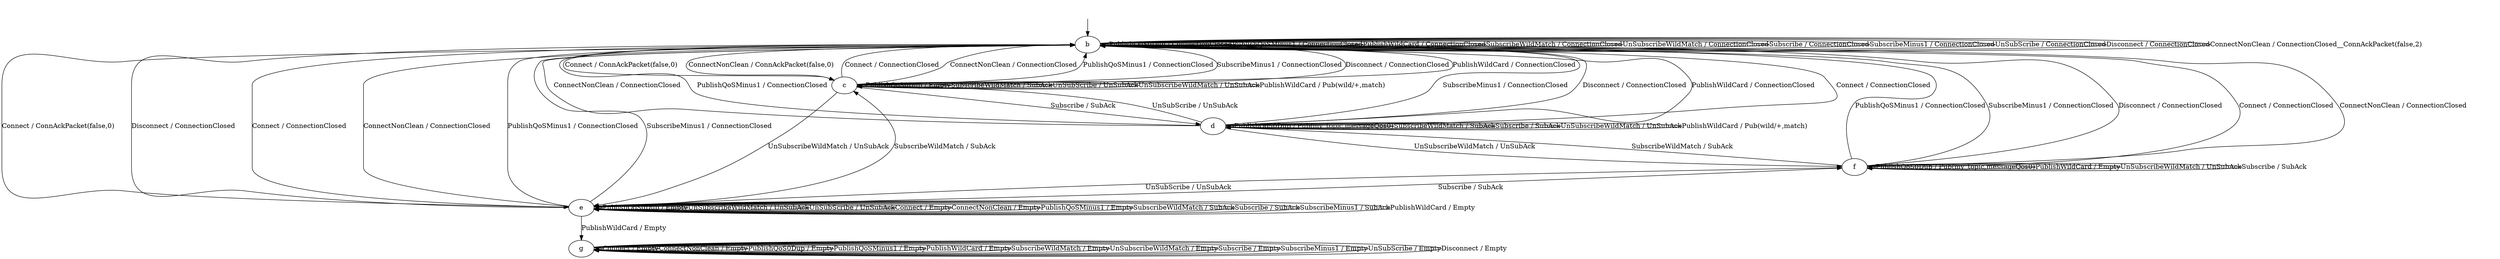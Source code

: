 digraph "" {
	node [label="\N"];
	__start0	[feature=True,
		label="",
		shape=none];
	b	[feature=True];
	__start0 -> b	[key=0];
	b -> b	[key=0,
		feature="ActiveMQ|hbmqtt|emqtt|mosquito",
		label="PublishQoS0Dup / ConnectionClosed"];
	b -> b	[key=1,
		feature="ActiveMQ|hbmqtt|emqtt|mosquito",
		label="PublishQoSMinus1 / ConnectionClosed"];
	b -> b	[key=2,
		feature="ActiveMQ|hbmqtt|emqtt|mosquito",
		label="PublishWildCard / ConnectionClosed"];
	b -> b	[key=3,
		feature="ActiveMQ|hbmqtt|emqtt|mosquito",
		label="SubscribeWildMatch / ConnectionClosed"];
	b -> b	[key=4,
		feature="ActiveMQ|hbmqtt|emqtt|mosquito",
		label="UnSubscribeWildMatch / ConnectionClosed"];
	b -> b	[key=5,
		feature="ActiveMQ|hbmqtt|emqtt|mosquito",
		label="Subscribe / ConnectionClosed"];
	b -> b	[key=6,
		feature="ActiveMQ|hbmqtt|emqtt|mosquito",
		label="SubscribeMinus1 / ConnectionClosed"];
	b -> b	[key=7,
		feature="ActiveMQ|hbmqtt|emqtt|mosquito",
		label="UnSubScribe / ConnectionClosed"];
	b -> b	[key=8,
		feature="ActiveMQ|hbmqtt|emqtt|mosquito",
		label="Disconnect / ConnectionClosed"];
	b -> b	[key=9,
		feature="ActiveMQ|hbmqtt|mosquito",
		label="ConnectNonClean / ConnectionClosed__ConnAckPacket(false,2)"];
	c	[feature="ActiveMQ|emqtt|mosquito"];
	b -> c	[key=0,
		feature="emqtt|mosquito",
		label="Connect / ConnAckPacket(false,0)"];
	b -> c	[key=1,
		feature=emqtt,
		label="ConnectNonClean / ConnAckPacket(false,0)"];
	e	[feature="ActiveMQ|hbmqtt"];
	b -> e	[key=0,
		feature="ActiveMQ|hbmqtt",
		label="Connect / ConnAckPacket(false,0)"];
	c -> b	[key=0,
		feature="ActiveMQ|emqtt|mosquito",
		label="Connect / ConnectionClosed"];
	c -> b	[key=1,
		feature="ActiveMQ|emqtt|mosquito",
		label="ConnectNonClean / ConnectionClosed"];
	c -> b	[key=2,
		feature="ActiveMQ|emqtt|mosquito",
		label="PublishQoSMinus1 / ConnectionClosed"];
	c -> b	[key=3,
		feature="ActiveMQ|emqtt|mosquito",
		label="SubscribeMinus1 / ConnectionClosed"];
	c -> b	[key=4,
		feature="ActiveMQ|emqtt|mosquito",
		label="Disconnect / ConnectionClosed"];
	c -> b	[key=5,
		feature="emqtt|mosquito",
		label="PublishWildCard / ConnectionClosed"];
	c -> c	[key=0,
		feature="ActiveMQ|emqtt|mosquito",
		label="PublishQoS0Dup / Empty"];
	c -> c	[key=1,
		feature="ActiveMQ|emqtt|mosquito",
		label="SubscribeWildMatch / SubAck"];
	c -> c	[key=2,
		feature="ActiveMQ|emqtt|mosquito",
		label="UnSubScribe / UnSubAck"];
	c -> c	[key=3,
		feature="emqtt|mosquito",
		label="UnSubscribeWildMatch / UnSubAck"];
	c -> c	[key=4,
		feature=ActiveMQ,
		label="PublishWildCard / Pub(wild/+,match)"];
	d	[feature="ActiveMQ|emqtt|mosquito"];
	c -> d	[key=0,
		feature="ActiveMQ|emqtt|mosquito",
		label="Subscribe / SubAck"];
	c -> e	[key=0,
		feature=ActiveMQ,
		label="UnSubscribeWildMatch / UnSubAck"];
	d -> b	[key=0,
		feature="ActiveMQ|emqtt|mosquito",
		label="Connect / ConnectionClosed"];
	d -> b	[key=1,
		feature="ActiveMQ|emqtt|mosquito",
		label="ConnectNonClean / ConnectionClosed"];
	d -> b	[key=2,
		feature="ActiveMQ|emqtt|mosquito",
		label="PublishQoSMinus1 / ConnectionClosed"];
	d -> b	[key=3,
		feature="ActiveMQ|emqtt|mosquito",
		label="SubscribeMinus1 / ConnectionClosed"];
	d -> b	[key=4,
		feature="ActiveMQ|emqtt|mosquito",
		label="Disconnect / ConnectionClosed"];
	d -> b	[key=5,
		feature="emqtt|mosquito",
		label="PublishWildCard / ConnectionClosed"];
	d -> c	[key=0,
		feature="ActiveMQ|emqtt|mosquito",
		label="UnSubScribe / UnSubAck"];
	d -> d	[key=0,
		feature="ActiveMQ|emqtt|mosquito",
		label="PublishQoS0Dup / Pub(my_topic,messageQos0)"];
	d -> d	[key=1,
		feature="ActiveMQ|emqtt|mosquito",
		label="SubscribeWildMatch / SubAck"];
	d -> d	[key=2,
		feature="ActiveMQ|emqtt|mosquito",
		label="Subscribe / SubAck"];
	d -> d	[key=3,
		feature="emqtt|mosquito",
		label="UnSubscribeWildMatch / UnSubAck"];
	d -> d	[key=4,
		feature=ActiveMQ,
		label="PublishWildCard / Pub(wild/+,match)"];
	f	[feature=ActiveMQ];
	d -> f	[key=0,
		feature=ActiveMQ,
		label="UnSubscribeWildMatch / UnSubAck"];
	e -> b	[key=0,
		feature="ActiveMQ|hbmqtt",
		label="Disconnect / ConnectionClosed"];
	e -> b	[key=1,
		feature=ActiveMQ,
		label="Connect / ConnectionClosed"];
	e -> b	[key=2,
		feature=ActiveMQ,
		label="ConnectNonClean / ConnectionClosed"];
	e -> b	[key=3,
		feature=ActiveMQ,
		label="PublishQoSMinus1 / ConnectionClosed"];
	e -> b	[key=4,
		feature=ActiveMQ,
		label="SubscribeMinus1 / ConnectionClosed"];
	e -> c	[key=0,
		feature=ActiveMQ,
		label="SubscribeWildMatch / SubAck"];
	e -> e	[key=0,
		feature="ActiveMQ|hbmqtt",
		label="PublishQoS0Dup / Empty"];
	e -> e	[key=1,
		feature="ActiveMQ|hbmqtt",
		label="UnSubscribeWildMatch / UnSubAck"];
	e -> e	[key=2,
		feature="ActiveMQ|hbmqtt",
		label="UnSubScribe / UnSubAck"];
	e -> e	[key=3,
		feature=hbmqtt,
		label="Connect / Empty"];
	e -> e	[key=4,
		feature=hbmqtt,
		label="ConnectNonClean / Empty"];
	e -> e	[key=5,
		feature=hbmqtt,
		label="PublishQoSMinus1 / Empty"];
	e -> e	[key=6,
		feature=hbmqtt,
		label="SubscribeWildMatch / SubAck"];
	e -> e	[key=7,
		feature=hbmqtt,
		label="Subscribe / SubAck"];
	e -> e	[key=8,
		feature=hbmqtt,
		label="SubscribeMinus1 / SubAck"];
	e -> e	[key=9,
		feature=ActiveMQ,
		label="PublishWildCard / Empty"];
	e -> f	[key=0,
		feature=ActiveMQ,
		label="Subscribe / SubAck"];
	g	[feature=hbmqtt];
	e -> g	[key=0,
		feature=hbmqtt,
		label="PublishWildCard / Empty"];
	f -> b	[key=0,
		feature=ActiveMQ,
		label="Connect / ConnectionClosed"];
	f -> b	[key=1,
		feature=ActiveMQ,
		label="ConnectNonClean / ConnectionClosed"];
	f -> b	[key=2,
		feature=ActiveMQ,
		label="PublishQoSMinus1 / ConnectionClosed"];
	f -> b	[key=3,
		feature=ActiveMQ,
		label="SubscribeMinus1 / ConnectionClosed"];
	f -> b	[key=4,
		feature=ActiveMQ,
		label="Disconnect / ConnectionClosed"];
	f -> d	[key=0,
		feature=ActiveMQ,
		label="SubscribeWildMatch / SubAck"];
	f -> e	[key=0,
		feature=ActiveMQ,
		label="UnSubScribe / UnSubAck"];
	f -> f	[key=0,
		feature=ActiveMQ,
		label="PublishQoS0Dup / Pub(my_topic,messageQos0)"];
	f -> f	[key=1,
		feature=ActiveMQ,
		label="PublishWildCard / Empty"];
	f -> f	[key=2,
		feature=ActiveMQ,
		label="UnSubscribeWildMatch / UnSubAck"];
	f -> f	[key=3,
		feature=ActiveMQ,
		label="Subscribe / SubAck"];
	g -> g	[key=0,
		feature=hbmqtt,
		label="Connect / Empty"];
	g -> g	[key=1,
		feature=hbmqtt,
		label="ConnectNonClean / Empty"];
	g -> g	[key=2,
		feature=hbmqtt,
		label="PublishQoS0Dup / Empty"];
	g -> g	[key=3,
		feature=hbmqtt,
		label="PublishQoSMinus1 / Empty"];
	g -> g	[key=4,
		feature=hbmqtt,
		label="PublishWildCard / Empty"];
	g -> g	[key=5,
		feature=hbmqtt,
		label="SubscribeWildMatch / Empty"];
	g -> g	[key=6,
		feature=hbmqtt,
		label="UnSubscribeWildMatch / Empty"];
	g -> g	[key=7,
		feature=hbmqtt,
		label="Subscribe / Empty"];
	g -> g	[key=8,
		feature=hbmqtt,
		label="SubscribeMinus1 / Empty"];
	g -> g	[key=9,
		feature=hbmqtt,
		label="UnSubScribe / Empty"];
	g -> g	[key=10,
		feature=hbmqtt,
		label="Disconnect / Empty"];
}
